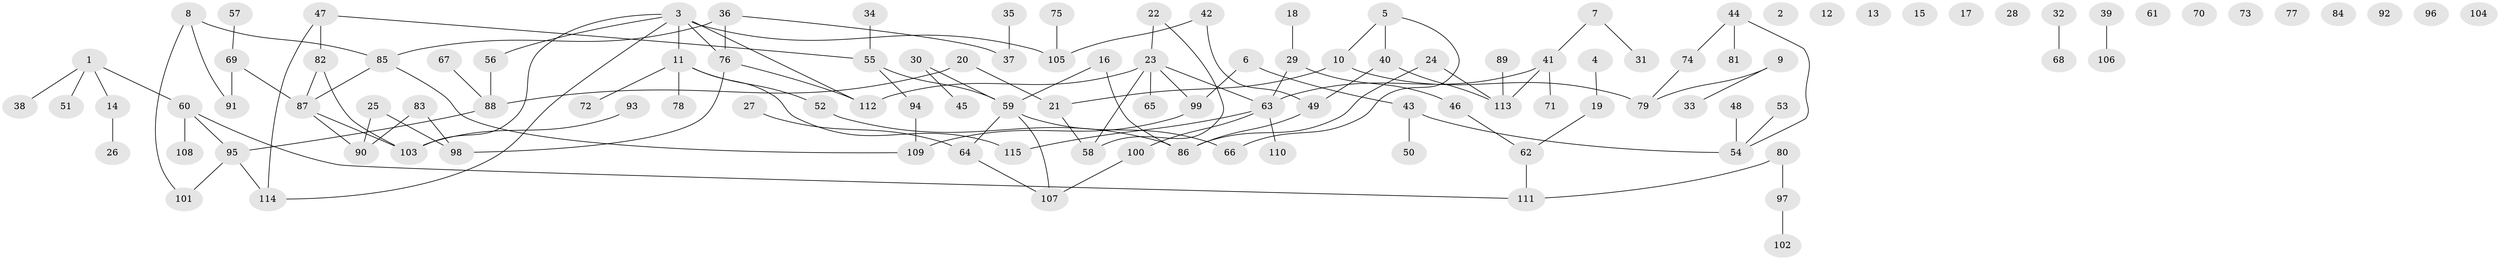 // Generated by graph-tools (version 1.1) at 2025/40/03/09/25 04:40:28]
// undirected, 115 vertices, 122 edges
graph export_dot {
graph [start="1"]
  node [color=gray90,style=filled];
  1;
  2;
  3;
  4;
  5;
  6;
  7;
  8;
  9;
  10;
  11;
  12;
  13;
  14;
  15;
  16;
  17;
  18;
  19;
  20;
  21;
  22;
  23;
  24;
  25;
  26;
  27;
  28;
  29;
  30;
  31;
  32;
  33;
  34;
  35;
  36;
  37;
  38;
  39;
  40;
  41;
  42;
  43;
  44;
  45;
  46;
  47;
  48;
  49;
  50;
  51;
  52;
  53;
  54;
  55;
  56;
  57;
  58;
  59;
  60;
  61;
  62;
  63;
  64;
  65;
  66;
  67;
  68;
  69;
  70;
  71;
  72;
  73;
  74;
  75;
  76;
  77;
  78;
  79;
  80;
  81;
  82;
  83;
  84;
  85;
  86;
  87;
  88;
  89;
  90;
  91;
  92;
  93;
  94;
  95;
  96;
  97;
  98;
  99;
  100;
  101;
  102;
  103;
  104;
  105;
  106;
  107;
  108;
  109;
  110;
  111;
  112;
  113;
  114;
  115;
  1 -- 14;
  1 -- 38;
  1 -- 51;
  1 -- 60;
  3 -- 11;
  3 -- 56;
  3 -- 76;
  3 -- 103;
  3 -- 105;
  3 -- 112;
  3 -- 114;
  4 -- 19;
  5 -- 10;
  5 -- 40;
  5 -- 66;
  6 -- 43;
  6 -- 99;
  7 -- 31;
  7 -- 41;
  8 -- 85;
  8 -- 91;
  8 -- 101;
  9 -- 33;
  9 -- 79;
  10 -- 21;
  10 -- 79;
  11 -- 52;
  11 -- 72;
  11 -- 78;
  11 -- 115;
  14 -- 26;
  16 -- 59;
  16 -- 86;
  18 -- 29;
  19 -- 62;
  20 -- 21;
  20 -- 88;
  21 -- 58;
  22 -- 23;
  22 -- 58;
  23 -- 58;
  23 -- 63;
  23 -- 65;
  23 -- 99;
  23 -- 112;
  24 -- 86;
  24 -- 113;
  25 -- 90;
  25 -- 98;
  27 -- 64;
  29 -- 46;
  29 -- 63;
  30 -- 45;
  30 -- 59;
  32 -- 68;
  34 -- 55;
  35 -- 37;
  36 -- 37;
  36 -- 76;
  36 -- 85;
  39 -- 106;
  40 -- 49;
  40 -- 113;
  41 -- 63;
  41 -- 71;
  41 -- 113;
  42 -- 49;
  42 -- 105;
  43 -- 50;
  43 -- 54;
  44 -- 54;
  44 -- 74;
  44 -- 81;
  46 -- 62;
  47 -- 55;
  47 -- 82;
  47 -- 114;
  48 -- 54;
  49 -- 86;
  52 -- 86;
  53 -- 54;
  55 -- 59;
  55 -- 94;
  56 -- 88;
  57 -- 69;
  59 -- 64;
  59 -- 66;
  59 -- 107;
  60 -- 95;
  60 -- 108;
  60 -- 111;
  62 -- 111;
  63 -- 100;
  63 -- 110;
  63 -- 115;
  64 -- 107;
  67 -- 88;
  69 -- 87;
  69 -- 91;
  74 -- 79;
  75 -- 105;
  76 -- 98;
  76 -- 112;
  80 -- 97;
  80 -- 111;
  82 -- 87;
  82 -- 103;
  83 -- 90;
  83 -- 98;
  85 -- 87;
  85 -- 109;
  87 -- 90;
  87 -- 103;
  88 -- 95;
  89 -- 113;
  93 -- 103;
  94 -- 109;
  95 -- 101;
  95 -- 114;
  97 -- 102;
  99 -- 109;
  100 -- 107;
}
